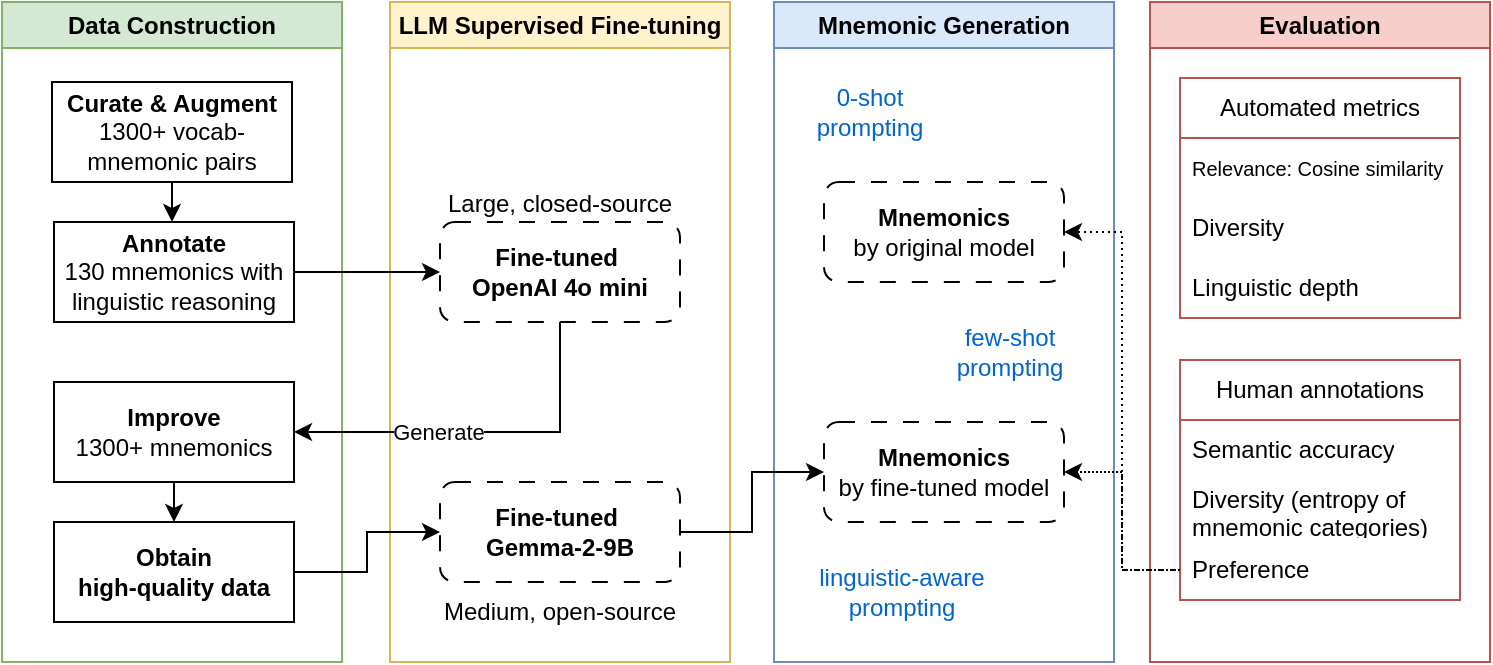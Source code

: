 <mxfile version="26.0.16">
  <diagram name="Page-1" id="px9kx3slcnb5_E4VtIDT">
    <mxGraphModel dx="818" dy="751" grid="1" gridSize="10" guides="1" tooltips="1" connect="1" arrows="1" fold="1" page="1" pageScale="1" pageWidth="850" pageHeight="1100" math="0" shadow="0">
      <root>
        <mxCell id="0" />
        <mxCell id="1" parent="0" />
        <mxCell id="g-isBZqxFY_-JQoQWxyM-34" value="Data Construction" style="swimlane;whiteSpace=wrap;html=1;startSize=23;fillColor=#d5e8d4;strokeColor=#82b366;" parent="1" vertex="1">
          <mxGeometry x="46" y="70" width="170" height="330" as="geometry" />
        </mxCell>
        <mxCell id="g-isBZqxFY_-JQoQWxyM-52" value="" style="edgeStyle=orthogonalEdgeStyle;rounded=0;orthogonalLoop=1;jettySize=auto;html=1;entryX=0.487;entryY=0.018;entryDx=0;entryDy=0;entryPerimeter=0;" parent="g-isBZqxFY_-JQoQWxyM-34" source="g-isBZqxFY_-JQoQWxyM-38" target="g-isBZqxFY_-JQoQWxyM-39" edge="1">
          <mxGeometry relative="1" as="geometry" />
        </mxCell>
        <mxCell id="g-isBZqxFY_-JQoQWxyM-38" value="&lt;b&gt;Curate &amp;amp; Augment&lt;/b&gt;&lt;div&gt;1300+ vocab-mnemonic pairs&lt;/div&gt;" style="rounded=0;whiteSpace=wrap;html=1;" parent="g-isBZqxFY_-JQoQWxyM-34" vertex="1">
          <mxGeometry x="25" y="40" width="120" height="50" as="geometry" />
        </mxCell>
        <mxCell id="g-isBZqxFY_-JQoQWxyM-39" value="&lt;b&gt;Annotate&lt;/b&gt;&lt;div&gt;130 mnemonics with linguistic reasoning&lt;/div&gt;" style="rounded=0;whiteSpace=wrap;html=1;" parent="g-isBZqxFY_-JQoQWxyM-34" vertex="1">
          <mxGeometry x="26" y="110" width="120" height="50" as="geometry" />
        </mxCell>
        <mxCell id="g-isBZqxFY_-JQoQWxyM-46" style="edgeStyle=orthogonalEdgeStyle;rounded=0;orthogonalLoop=1;jettySize=auto;html=1;exitX=0.5;exitY=1;exitDx=0;exitDy=0;entryX=0.5;entryY=0;entryDx=0;entryDy=0;" parent="g-isBZqxFY_-JQoQWxyM-34" source="g-isBZqxFY_-JQoQWxyM-42" target="g-isBZqxFY_-JQoQWxyM-45" edge="1">
          <mxGeometry relative="1" as="geometry" />
        </mxCell>
        <mxCell id="g-isBZqxFY_-JQoQWxyM-42" value="&lt;b&gt;Improve&lt;/b&gt;&lt;div&gt;1300+ mnemonics&lt;/div&gt;" style="rounded=0;whiteSpace=wrap;html=1;" parent="g-isBZqxFY_-JQoQWxyM-34" vertex="1">
          <mxGeometry x="26" y="190" width="120" height="50" as="geometry" />
        </mxCell>
        <mxCell id="g-isBZqxFY_-JQoQWxyM-45" value="&lt;b&gt;Obtain&lt;/b&gt;&lt;div&gt;&lt;b&gt;high-quality data&lt;/b&gt;&lt;/div&gt;" style="rounded=0;whiteSpace=wrap;html=1;" parent="g-isBZqxFY_-JQoQWxyM-34" vertex="1">
          <mxGeometry x="26" y="260" width="120" height="50" as="geometry" />
        </mxCell>
        <mxCell id="g-isBZqxFY_-JQoQWxyM-63" value="LLM Supervised Fine-tuning" style="swimlane;whiteSpace=wrap;html=1;startSize=23;fillColor=#fff2cc;strokeColor=#d6b656;" parent="1" vertex="1">
          <mxGeometry x="240" y="70" width="170" height="330" as="geometry" />
        </mxCell>
        <mxCell id="g-isBZqxFY_-JQoQWxyM-65" value="&lt;b&gt;Fine-tuned&amp;nbsp;&lt;/b&gt;&lt;div&gt;&lt;b&gt;OpenAI 4o mini&lt;/b&gt;&lt;/div&gt;" style="rounded=1;whiteSpace=wrap;html=1;gradientColor=none;fillStyle=dots;fillColor=none;dashed=1;dashPattern=8 8;" parent="g-isBZqxFY_-JQoQWxyM-63" vertex="1">
          <mxGeometry x="25" y="110" width="120" height="50" as="geometry" />
        </mxCell>
        <mxCell id="g-isBZqxFY_-JQoQWxyM-74" value="&lt;b&gt;Fine-tuned&amp;nbsp;&lt;/b&gt;&lt;div&gt;&lt;b&gt;Gemma-2-9B&lt;/b&gt;&lt;/div&gt;" style="rounded=1;whiteSpace=wrap;html=1;gradientColor=none;fillStyle=dots;fillColor=none;dashed=1;dashPattern=8 8;" parent="g-isBZqxFY_-JQoQWxyM-63" vertex="1">
          <mxGeometry x="25" y="240" width="120" height="50" as="geometry" />
        </mxCell>
        <mxCell id="g-isBZqxFY_-JQoQWxyM-75" value="Large, closed-source" style="text;html=1;align=center;verticalAlign=middle;whiteSpace=wrap;rounded=0;" parent="g-isBZqxFY_-JQoQWxyM-63" vertex="1">
          <mxGeometry x="20" y="86" width="130" height="30" as="geometry" />
        </mxCell>
        <mxCell id="g-isBZqxFY_-JQoQWxyM-76" value="Medium, open-source" style="text;html=1;align=center;verticalAlign=middle;whiteSpace=wrap;rounded=0;" parent="g-isBZqxFY_-JQoQWxyM-63" vertex="1">
          <mxGeometry x="20" y="290" width="130" height="30" as="geometry" />
        </mxCell>
        <mxCell id="g-isBZqxFY_-JQoQWxyM-73" style="edgeStyle=orthogonalEdgeStyle;rounded=0;orthogonalLoop=1;jettySize=auto;html=1;entryX=0;entryY=0.5;entryDx=0;entryDy=0;" parent="1" source="g-isBZqxFY_-JQoQWxyM-39" target="g-isBZqxFY_-JQoQWxyM-65" edge="1">
          <mxGeometry relative="1" as="geometry" />
        </mxCell>
        <mxCell id="g-isBZqxFY_-JQoQWxyM-64" value="" style="edgeStyle=orthogonalEdgeStyle;rounded=0;orthogonalLoop=1;jettySize=auto;html=1;entryX=1;entryY=0.5;entryDx=0;entryDy=0;exitX=0.5;exitY=1;exitDx=0;exitDy=0;" parent="1" source="g-isBZqxFY_-JQoQWxyM-65" target="g-isBZqxFY_-JQoQWxyM-42" edge="1">
          <mxGeometry relative="1" as="geometry">
            <mxPoint x="325" y="169" as="sourcePoint" />
            <mxPoint x="325" y="179" as="targetPoint" />
          </mxGeometry>
        </mxCell>
        <mxCell id="g-isBZqxFY_-JQoQWxyM-90" value="Generate" style="edgeLabel;html=1;align=center;verticalAlign=middle;resizable=0;points=[];" parent="g-isBZqxFY_-JQoQWxyM-64" vertex="1" connectable="0">
          <mxGeometry x="0.238" relative="1" as="geometry">
            <mxPoint as="offset" />
          </mxGeometry>
        </mxCell>
        <mxCell id="g-isBZqxFY_-JQoQWxyM-77" value="" style="edgeStyle=orthogonalEdgeStyle;rounded=0;orthogonalLoop=1;jettySize=auto;html=1;entryX=0;entryY=0.5;entryDx=0;entryDy=0;" parent="1" source="g-isBZqxFY_-JQoQWxyM-45" target="g-isBZqxFY_-JQoQWxyM-74" edge="1">
          <mxGeometry relative="1" as="geometry" />
        </mxCell>
        <mxCell id="g-isBZqxFY_-JQoQWxyM-91" value="Mnemonic Generation" style="swimlane;whiteSpace=wrap;html=1;startSize=23;fillColor=#dae8fc;strokeColor=#6c8ebf;" parent="1" vertex="1">
          <mxGeometry x="432" y="70" width="170" height="330" as="geometry" />
        </mxCell>
        <mxCell id="g-isBZqxFY_-JQoQWxyM-92" value="&lt;b&gt;Mnemonics&lt;/b&gt;&lt;div&gt;by fine-tuned model&lt;/div&gt;" style="rounded=1;whiteSpace=wrap;html=1;gradientColor=none;fillStyle=dots;fillColor=none;dashed=1;dashPattern=8 8;" parent="g-isBZqxFY_-JQoQWxyM-91" vertex="1">
          <mxGeometry x="25" y="210" width="120" height="50" as="geometry" />
        </mxCell>
        <mxCell id="g-isBZqxFY_-JQoQWxyM-93" value="&lt;b&gt;Mnemonics&lt;/b&gt;&lt;div&gt;by original model&lt;/div&gt;" style="rounded=1;whiteSpace=wrap;html=1;gradientColor=none;fillStyle=dots;fillColor=none;dashed=1;dashPattern=8 8;" parent="g-isBZqxFY_-JQoQWxyM-91" vertex="1">
          <mxGeometry x="25" y="90" width="120" height="50" as="geometry" />
        </mxCell>
        <mxCell id="xYv9WtV_iiMtWFQgENNL-1" value="0-shot prompting" style="text;html=1;align=center;verticalAlign=middle;whiteSpace=wrap;rounded=0;fillColor=none;strokeColor=none;fontColor=#0066CC;" vertex="1" parent="g-isBZqxFY_-JQoQWxyM-91">
          <mxGeometry x="18" y="40" width="60" height="30" as="geometry" />
        </mxCell>
        <mxCell id="xYv9WtV_iiMtWFQgENNL-2" value="few-shot prompting" style="text;html=1;align=center;verticalAlign=middle;whiteSpace=wrap;rounded=0;fillColor=none;strokeColor=none;fontColor=#0066CC;" vertex="1" parent="g-isBZqxFY_-JQoQWxyM-91">
          <mxGeometry x="88" y="160" width="60" height="30" as="geometry" />
        </mxCell>
        <mxCell id="xYv9WtV_iiMtWFQgENNL-3" value="linguistic-aware prompting" style="text;html=1;align=center;verticalAlign=middle;whiteSpace=wrap;rounded=0;fillColor=none;strokeColor=none;fontColor=#0066CC;" vertex="1" parent="g-isBZqxFY_-JQoQWxyM-91">
          <mxGeometry x="18" y="280" width="92" height="30" as="geometry" />
        </mxCell>
        <mxCell id="g-isBZqxFY_-JQoQWxyM-97" style="edgeStyle=orthogonalEdgeStyle;rounded=0;orthogonalLoop=1;jettySize=auto;html=1;entryX=0;entryY=0.5;entryDx=0;entryDy=0;" parent="1" source="g-isBZqxFY_-JQoQWxyM-74" target="g-isBZqxFY_-JQoQWxyM-92" edge="1">
          <mxGeometry relative="1" as="geometry" />
        </mxCell>
        <mxCell id="g-isBZqxFY_-JQoQWxyM-98" value="Evaluation" style="swimlane;whiteSpace=wrap;html=1;startSize=23;fillColor=#f8cecc;strokeColor=#b85450;" parent="1" vertex="1">
          <mxGeometry x="620" y="70" width="170" height="330" as="geometry" />
        </mxCell>
        <mxCell id="g-isBZqxFY_-JQoQWxyM-101" value="Automated metrics" style="swimlane;fontStyle=0;childLayout=stackLayout;horizontal=1;startSize=30;horizontalStack=0;resizeParent=1;resizeParentMax=0;resizeLast=0;collapsible=1;marginBottom=0;whiteSpace=wrap;html=1;fillColor=none;strokeColor=#b85450;" parent="g-isBZqxFY_-JQoQWxyM-98" vertex="1">
          <mxGeometry x="15" y="38" width="140" height="120" as="geometry" />
        </mxCell>
        <mxCell id="g-isBZqxFY_-JQoQWxyM-102" value="&lt;font style=&quot;font-size: 10px;&quot;&gt;Relevance: Cosine similarity&lt;/font&gt;" style="text;strokeColor=none;fillColor=none;align=left;verticalAlign=middle;spacingLeft=4;spacingRight=4;overflow=hidden;points=[[0,0.5],[1,0.5]];portConstraint=eastwest;rotatable=0;whiteSpace=wrap;html=1;" parent="g-isBZqxFY_-JQoQWxyM-101" vertex="1">
          <mxGeometry y="30" width="140" height="30" as="geometry" />
        </mxCell>
        <mxCell id="g-isBZqxFY_-JQoQWxyM-103" value="Diversity" style="text;strokeColor=none;fillColor=none;align=left;verticalAlign=middle;spacingLeft=4;spacingRight=4;overflow=hidden;points=[[0,0.5],[1,0.5]];portConstraint=eastwest;rotatable=0;whiteSpace=wrap;html=1;" parent="g-isBZqxFY_-JQoQWxyM-101" vertex="1">
          <mxGeometry y="60" width="140" height="30" as="geometry" />
        </mxCell>
        <mxCell id="g-isBZqxFY_-JQoQWxyM-104" value="Linguistic depth" style="text;strokeColor=none;fillColor=none;align=left;verticalAlign=middle;spacingLeft=4;spacingRight=4;overflow=hidden;points=[[0,0.5],[1,0.5]];portConstraint=eastwest;rotatable=0;whiteSpace=wrap;html=1;" parent="g-isBZqxFY_-JQoQWxyM-101" vertex="1">
          <mxGeometry y="90" width="140" height="30" as="geometry" />
        </mxCell>
        <mxCell id="g-isBZqxFY_-JQoQWxyM-105" value="Human annotations" style="swimlane;fontStyle=0;childLayout=stackLayout;horizontal=1;startSize=30;horizontalStack=0;resizeParent=1;resizeParentMax=0;resizeLast=0;collapsible=1;marginBottom=0;whiteSpace=wrap;html=1;fillColor=none;strokeColor=#b85450;" parent="g-isBZqxFY_-JQoQWxyM-98" vertex="1">
          <mxGeometry x="15" y="179" width="140" height="120" as="geometry" />
        </mxCell>
        <mxCell id="g-isBZqxFY_-JQoQWxyM-106" value="&lt;font&gt;Semantic accuracy&lt;/font&gt;" style="text;strokeColor=none;fillColor=none;align=left;verticalAlign=middle;spacingLeft=4;spacingRight=4;overflow=hidden;points=[[0,0.5],[1,0.5]];portConstraint=eastwest;rotatable=0;whiteSpace=wrap;html=1;strokeWidth=4;" parent="g-isBZqxFY_-JQoQWxyM-105" vertex="1">
          <mxGeometry y="30" width="140" height="30" as="geometry" />
        </mxCell>
        <mxCell id="g-isBZqxFY_-JQoQWxyM-107" value="Diversity (entropy of mnemonic categories)" style="text;strokeColor=none;fillColor=none;align=left;verticalAlign=middle;spacingLeft=4;spacingRight=4;overflow=hidden;points=[[0,0.5],[1,0.5]];portConstraint=eastwest;rotatable=0;whiteSpace=wrap;html=1;" parent="g-isBZqxFY_-JQoQWxyM-105" vertex="1">
          <mxGeometry y="60" width="140" height="30" as="geometry" />
        </mxCell>
        <mxCell id="g-isBZqxFY_-JQoQWxyM-108" value="Preference" style="text;strokeColor=none;fillColor=none;align=left;verticalAlign=middle;spacingLeft=4;spacingRight=4;overflow=hidden;points=[[0,0.5],[1,0.5]];portConstraint=eastwest;rotatable=0;whiteSpace=wrap;html=1;" parent="g-isBZqxFY_-JQoQWxyM-105" vertex="1">
          <mxGeometry y="90" width="140" height="30" as="geometry" />
        </mxCell>
        <mxCell id="g-isBZqxFY_-JQoQWxyM-109" style="edgeStyle=orthogonalEdgeStyle;rounded=0;orthogonalLoop=1;jettySize=auto;html=1;entryX=1;entryY=0.5;entryDx=0;entryDy=0;dashed=1;dashPattern=1 2;" parent="1" source="g-isBZqxFY_-JQoQWxyM-108" target="g-isBZqxFY_-JQoQWxyM-93" edge="1">
          <mxGeometry relative="1" as="geometry" />
        </mxCell>
        <mxCell id="g-isBZqxFY_-JQoQWxyM-110" style="edgeStyle=orthogonalEdgeStyle;rounded=0;orthogonalLoop=1;jettySize=auto;html=1;entryX=1;entryY=0.5;entryDx=0;entryDy=0;dashed=1;dashPattern=1 1;" parent="1" source="g-isBZqxFY_-JQoQWxyM-108" target="g-isBZqxFY_-JQoQWxyM-92" edge="1">
          <mxGeometry relative="1" as="geometry" />
        </mxCell>
      </root>
    </mxGraphModel>
  </diagram>
</mxfile>
